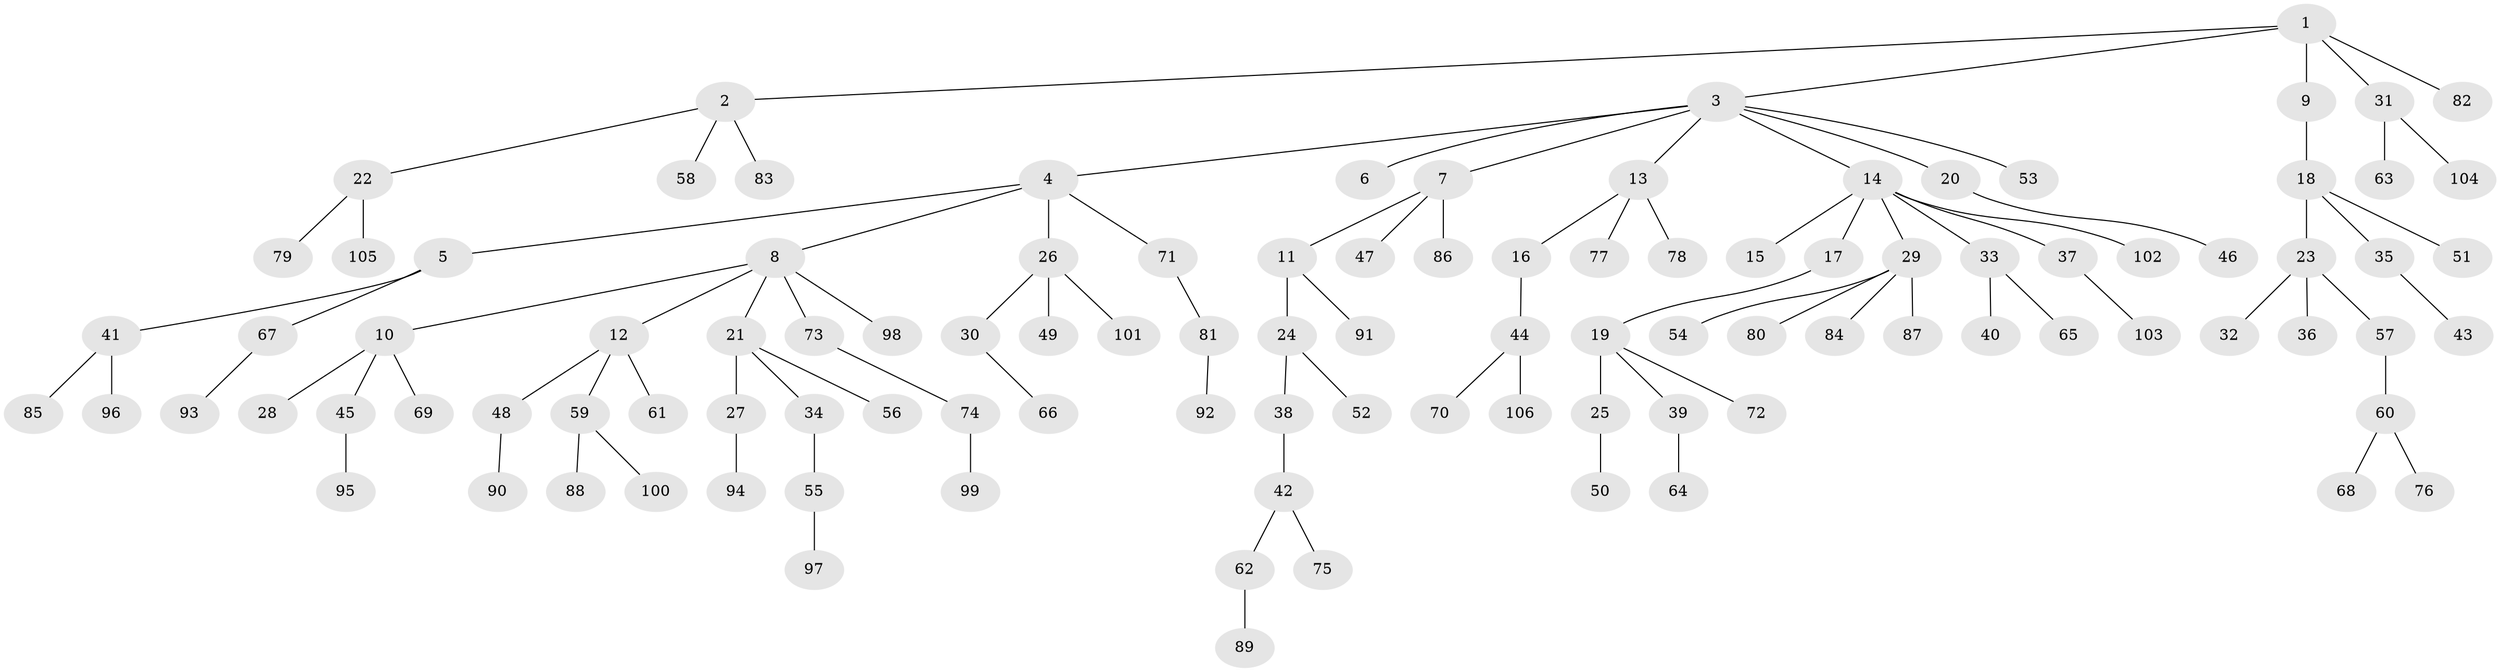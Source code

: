 // coarse degree distribution, {4: 0.018867924528301886, 3: 0.1320754716981132, 6: 0.018867924528301886, 5: 0.05660377358490566, 2: 0.32075471698113206, 1: 0.4528301886792453}
// Generated by graph-tools (version 1.1) at 2025/51/03/04/25 22:51:27]
// undirected, 106 vertices, 105 edges
graph export_dot {
  node [color=gray90,style=filled];
  1;
  2;
  3;
  4;
  5;
  6;
  7;
  8;
  9;
  10;
  11;
  12;
  13;
  14;
  15;
  16;
  17;
  18;
  19;
  20;
  21;
  22;
  23;
  24;
  25;
  26;
  27;
  28;
  29;
  30;
  31;
  32;
  33;
  34;
  35;
  36;
  37;
  38;
  39;
  40;
  41;
  42;
  43;
  44;
  45;
  46;
  47;
  48;
  49;
  50;
  51;
  52;
  53;
  54;
  55;
  56;
  57;
  58;
  59;
  60;
  61;
  62;
  63;
  64;
  65;
  66;
  67;
  68;
  69;
  70;
  71;
  72;
  73;
  74;
  75;
  76;
  77;
  78;
  79;
  80;
  81;
  82;
  83;
  84;
  85;
  86;
  87;
  88;
  89;
  90;
  91;
  92;
  93;
  94;
  95;
  96;
  97;
  98;
  99;
  100;
  101;
  102;
  103;
  104;
  105;
  106;
  1 -- 2;
  1 -- 3;
  1 -- 9;
  1 -- 31;
  1 -- 82;
  2 -- 22;
  2 -- 58;
  2 -- 83;
  3 -- 4;
  3 -- 6;
  3 -- 7;
  3 -- 13;
  3 -- 14;
  3 -- 20;
  3 -- 53;
  4 -- 5;
  4 -- 8;
  4 -- 26;
  4 -- 71;
  5 -- 41;
  5 -- 67;
  7 -- 11;
  7 -- 47;
  7 -- 86;
  8 -- 10;
  8 -- 12;
  8 -- 21;
  8 -- 73;
  8 -- 98;
  9 -- 18;
  10 -- 28;
  10 -- 45;
  10 -- 69;
  11 -- 24;
  11 -- 91;
  12 -- 48;
  12 -- 59;
  12 -- 61;
  13 -- 16;
  13 -- 77;
  13 -- 78;
  14 -- 15;
  14 -- 17;
  14 -- 29;
  14 -- 33;
  14 -- 37;
  14 -- 102;
  16 -- 44;
  17 -- 19;
  18 -- 23;
  18 -- 35;
  18 -- 51;
  19 -- 25;
  19 -- 39;
  19 -- 72;
  20 -- 46;
  21 -- 27;
  21 -- 34;
  21 -- 56;
  22 -- 79;
  22 -- 105;
  23 -- 32;
  23 -- 36;
  23 -- 57;
  24 -- 38;
  24 -- 52;
  25 -- 50;
  26 -- 30;
  26 -- 49;
  26 -- 101;
  27 -- 94;
  29 -- 54;
  29 -- 80;
  29 -- 84;
  29 -- 87;
  30 -- 66;
  31 -- 63;
  31 -- 104;
  33 -- 40;
  33 -- 65;
  34 -- 55;
  35 -- 43;
  37 -- 103;
  38 -- 42;
  39 -- 64;
  41 -- 85;
  41 -- 96;
  42 -- 62;
  42 -- 75;
  44 -- 70;
  44 -- 106;
  45 -- 95;
  48 -- 90;
  55 -- 97;
  57 -- 60;
  59 -- 88;
  59 -- 100;
  60 -- 68;
  60 -- 76;
  62 -- 89;
  67 -- 93;
  71 -- 81;
  73 -- 74;
  74 -- 99;
  81 -- 92;
}
